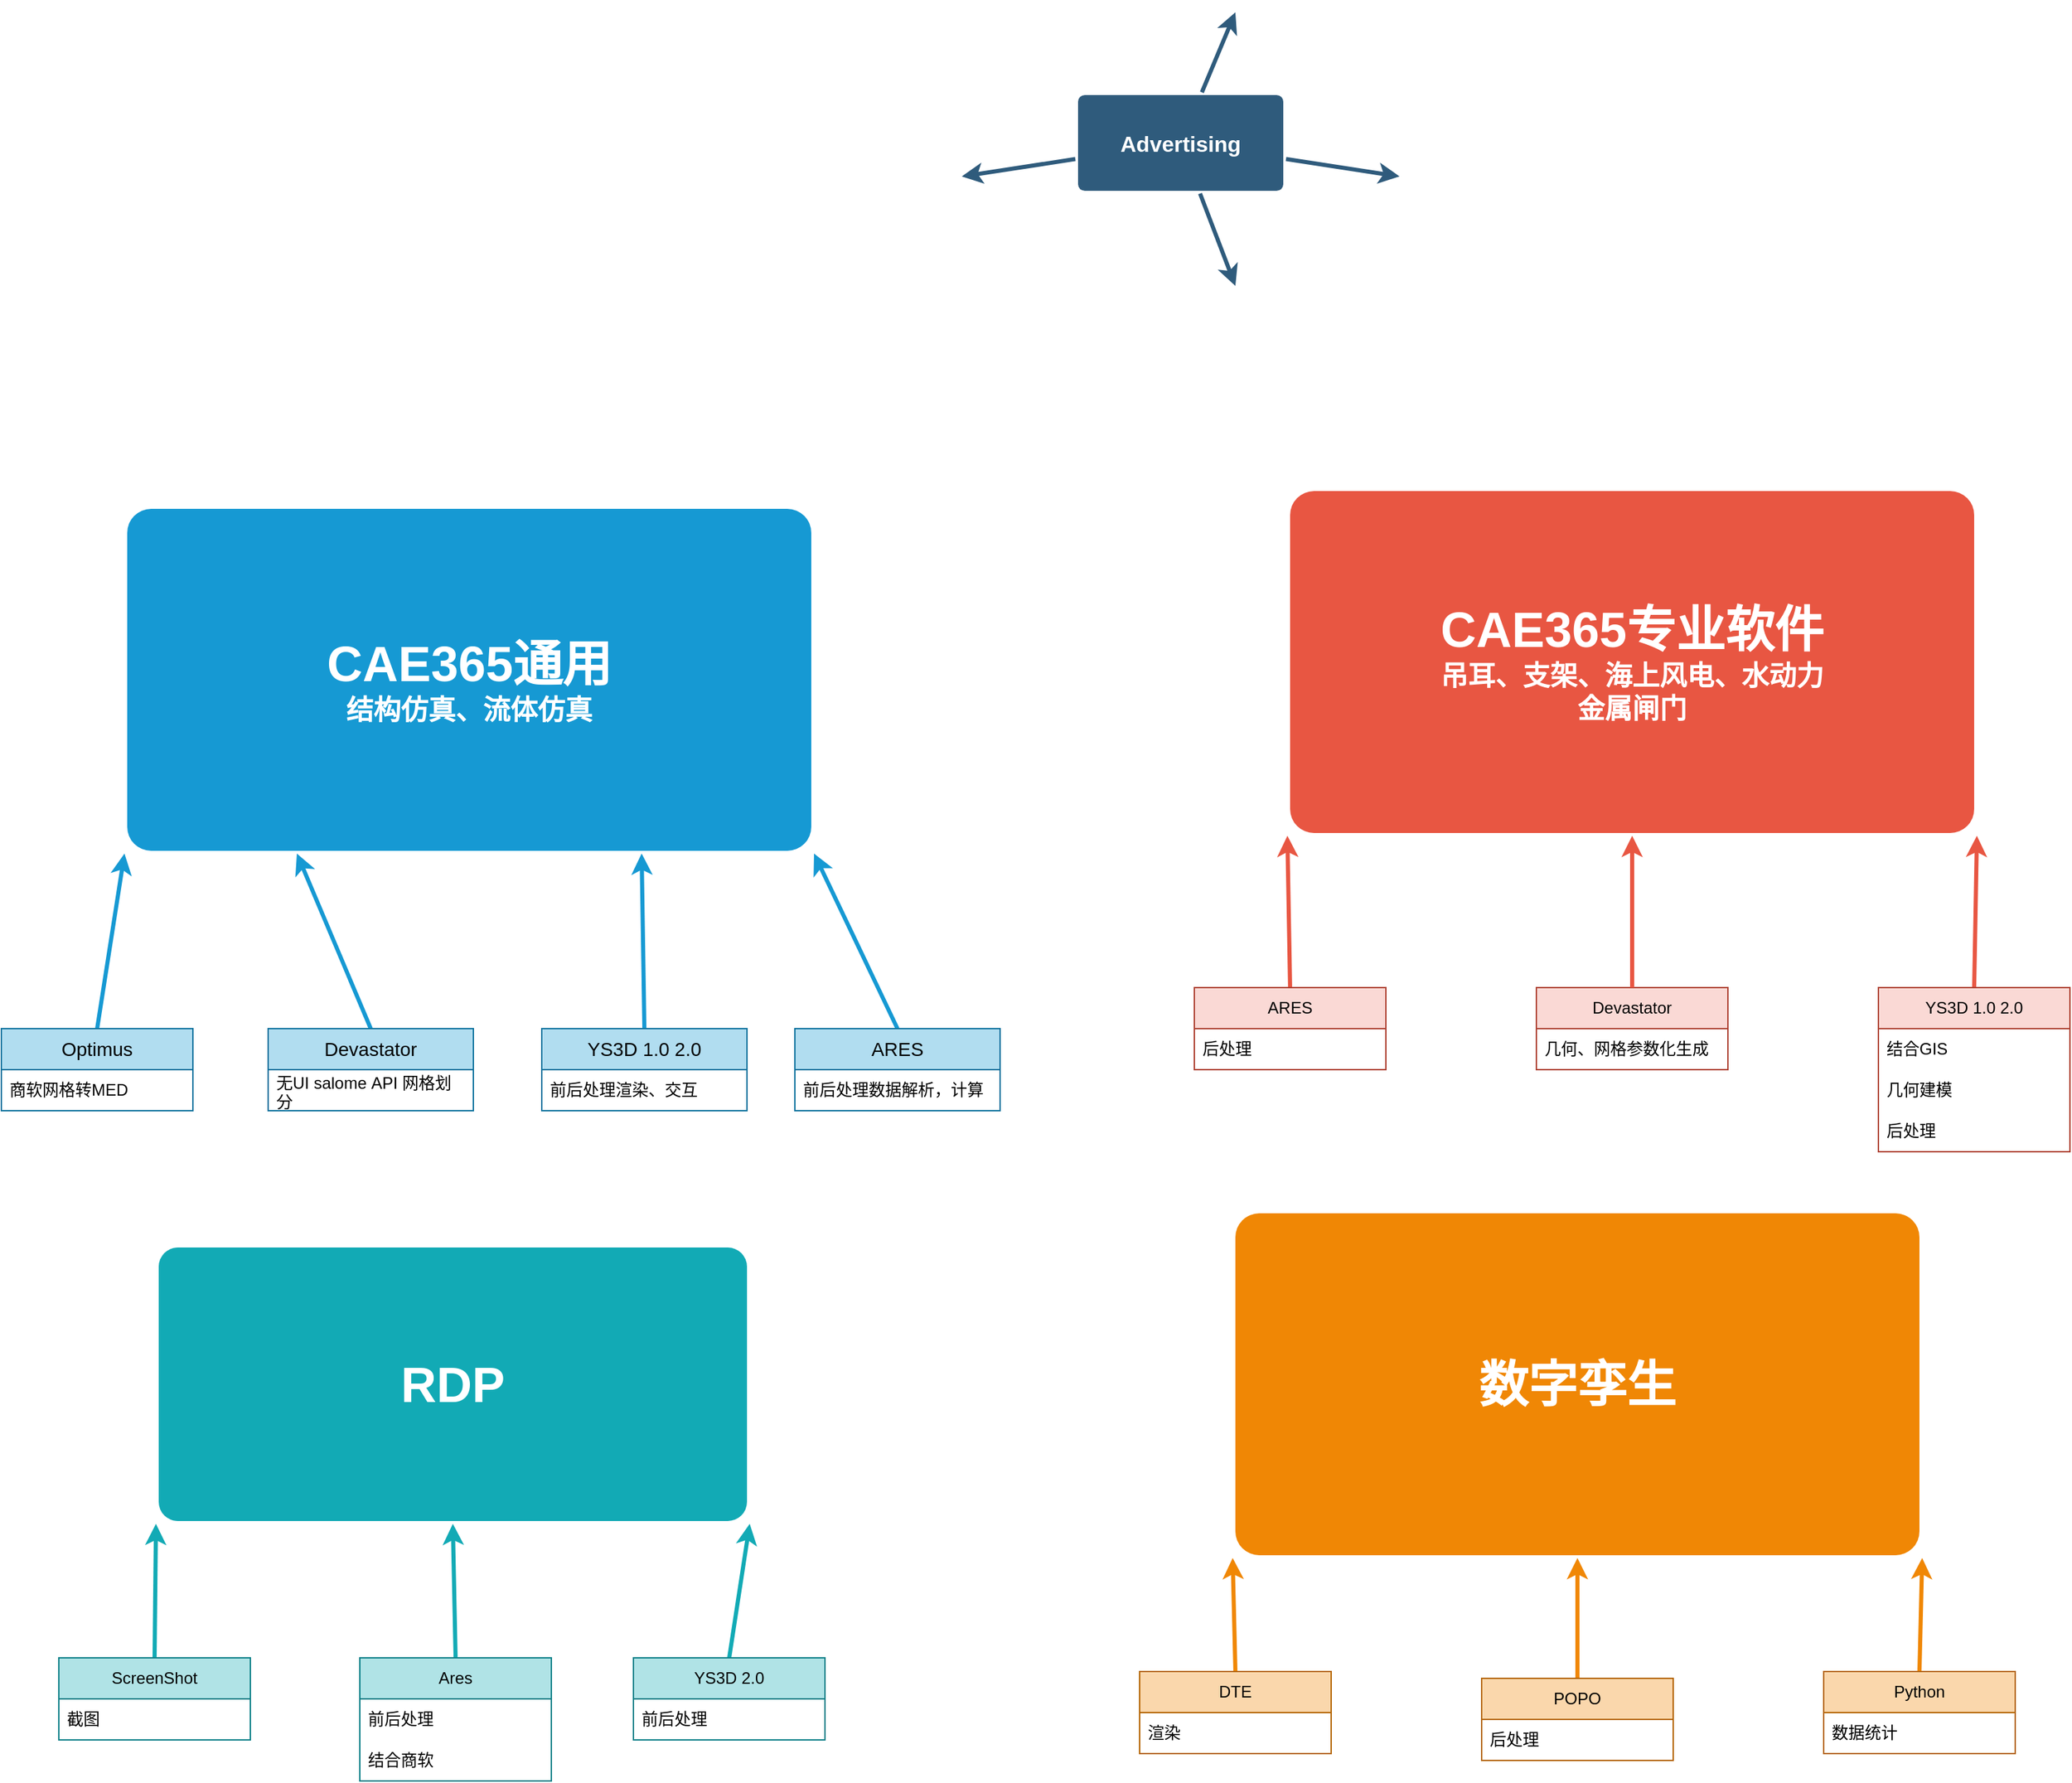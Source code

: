 <mxfile version="27.0.6">
  <diagram id="6a731a19-8d31-9384-78a2-239565b7b9f0" name="Page-1">
    <mxGraphModel dx="2541" dy="1160" grid="1" gridSize="10" guides="1" tooltips="1" connect="1" arrows="1" fold="1" page="1" pageScale="1" pageWidth="1169" pageHeight="827" background="none" math="0" shadow="0">
      <root>
        <mxCell id="0" />
        <mxCell id="1" parent="0" />
        <mxCell id="1745" value="" style="edgeStyle=none;rounded=0;jumpStyle=none;html=1;shadow=0;labelBackgroundColor=none;startArrow=none;startFill=0;endArrow=classic;endFill=1;jettySize=auto;orthogonalLoop=1;strokeColor=#2F5B7C;strokeWidth=3;fontFamily=Helvetica;fontSize=16;fontColor=#23445D;spacing=5;" parent="1" source="1749" edge="1">
          <mxGeometry relative="1" as="geometry">
            <mxPoint x="720" y="267" as="targetPoint" />
          </mxGeometry>
        </mxCell>
        <mxCell id="1746" value="" style="edgeStyle=none;rounded=0;jumpStyle=none;html=1;shadow=0;labelBackgroundColor=none;startArrow=none;startFill=0;endArrow=classic;endFill=1;jettySize=auto;orthogonalLoop=1;strokeColor=#2F5B7C;strokeWidth=3;fontFamily=Helvetica;fontSize=16;fontColor=#23445D;spacing=5;" parent="1" source="1749" edge="1">
          <mxGeometry relative="1" as="geometry">
            <mxPoint x="840" y="387" as="targetPoint" />
          </mxGeometry>
        </mxCell>
        <mxCell id="1747" value="" style="edgeStyle=none;rounded=0;jumpStyle=none;html=1;shadow=0;labelBackgroundColor=none;startArrow=none;startFill=0;endArrow=classic;endFill=1;jettySize=auto;orthogonalLoop=1;strokeColor=#2F5B7C;strokeWidth=3;fontFamily=Helvetica;fontSize=16;fontColor=#23445D;spacing=5;" parent="1" source="1749" edge="1">
          <mxGeometry relative="1" as="geometry">
            <mxPoint x="720" y="467" as="targetPoint" />
          </mxGeometry>
        </mxCell>
        <mxCell id="1748" value="" style="edgeStyle=none;rounded=0;jumpStyle=none;html=1;shadow=0;labelBackgroundColor=none;startArrow=none;startFill=0;endArrow=classic;endFill=1;jettySize=auto;orthogonalLoop=1;strokeColor=#2F5B7C;strokeWidth=3;fontFamily=Helvetica;fontSize=16;fontColor=#23445D;spacing=5;" parent="1" source="1749" edge="1">
          <mxGeometry relative="1" as="geometry">
            <mxPoint x="520" y="387" as="targetPoint" />
          </mxGeometry>
        </mxCell>
        <mxCell id="1749" value="Advertising" style="rounded=1;whiteSpace=wrap;html=1;shadow=0;labelBackgroundColor=none;strokeColor=none;strokeWidth=3;fillColor=#2F5B7C;fontFamily=Helvetica;fontSize=16;fontColor=#FFFFFF;align=center;fontStyle=1;spacing=5;arcSize=7;perimeterSpacing=2;" parent="1" vertex="1">
          <mxGeometry x="605" y="327.5" width="150" height="70" as="geometry" />
        </mxCell>
        <mxCell id="1750" value="" style="edgeStyle=none;rounded=1;jumpStyle=none;html=1;shadow=0;labelBackgroundColor=none;startArrow=none;startFill=0;jettySize=auto;orthogonalLoop=1;strokeColor=#E85642;strokeWidth=3;fontFamily=Helvetica;fontSize=14;fontColor=#FFFFFF;spacing=5;fontStyle=1;fillColor=#b0e3e6;entryX=0;entryY=1;entryDx=0;entryDy=0;exitX=0.5;exitY=0.025;exitDx=0;exitDy=0;exitPerimeter=0;" parent="1" source="hU8TNFoHVjc1xS8ysNcD-1803" target="1753" edge="1">
          <mxGeometry relative="1" as="geometry">
            <mxPoint x="745.0" y="946.0" as="sourcePoint" />
          </mxGeometry>
        </mxCell>
        <mxCell id="1753" value="&lt;font style=&quot;font-size: 36px;&quot;&gt;CAE365专业软件&lt;/font&gt;&lt;div&gt;&lt;font style=&quot;font-size: 20px;&quot;&gt;吊耳、支架、海上风电、水动力&lt;/font&gt;&lt;/div&gt;&lt;div&gt;&lt;font style=&quot;font-size: 20px;&quot;&gt;金属闸门&lt;/font&gt;&lt;/div&gt;" style="rounded=1;whiteSpace=wrap;html=1;shadow=0;labelBackgroundColor=none;strokeColor=none;strokeWidth=3;fillColor=#e85642;fontFamily=Helvetica;fontSize=14;fontColor=#FFFFFF;align=center;spacing=5;fontStyle=1;arcSize=7;perimeterSpacing=2;" parent="1" vertex="1">
          <mxGeometry x="760" y="617" width="500" height="250" as="geometry" />
        </mxCell>
        <mxCell id="1757" value="" style="edgeStyle=none;rounded=0;jumpStyle=none;html=1;shadow=0;labelBackgroundColor=none;startArrow=none;startFill=0;endArrow=classic;endFill=1;jettySize=auto;orthogonalLoop=1;strokeColor=#1699D3;strokeWidth=3;fontFamily=Helvetica;fontSize=14;fontColor=#FFFFFF;spacing=5;exitX=0.5;exitY=0;exitDx=0;exitDy=0;entryX=0;entryY=1;entryDx=0;entryDy=0;" parent="1" source="hU8TNFoHVjc1xS8ysNcD-1781" target="1760" edge="1">
          <mxGeometry relative="1" as="geometry">
            <mxPoint x="480" y="900" as="targetPoint" />
            <mxPoint x="2.0" y="1008" as="sourcePoint" />
          </mxGeometry>
        </mxCell>
        <mxCell id="1758" value="" style="edgeStyle=none;rounded=0;jumpStyle=none;html=1;shadow=0;labelBackgroundColor=none;startArrow=none;startFill=0;endArrow=classic;endFill=1;jettySize=auto;orthogonalLoop=1;strokeColor=#1699D3;strokeWidth=3;fontFamily=Helvetica;fontSize=14;fontColor=#FFFFFF;spacing=5;entryX=0.25;entryY=1;entryDx=0;entryDy=0;exitX=0.5;exitY=0;exitDx=0;exitDy=0;" parent="1" source="hU8TNFoHVjc1xS8ysNcD-1785" target="1760" edge="1">
          <mxGeometry relative="1" as="geometry">
            <mxPoint x="125.0" y="1008" as="sourcePoint" />
            <mxPoint x="565" y="934" as="targetPoint" />
          </mxGeometry>
        </mxCell>
        <mxCell id="1759" value="" style="edgeStyle=none;rounded=0;jumpStyle=none;html=1;shadow=0;labelBackgroundColor=none;startArrow=none;startFill=0;endArrow=classic;endFill=1;jettySize=auto;orthogonalLoop=1;strokeColor=#1699D3;strokeWidth=3;fontFamily=Helvetica;fontSize=14;fontColor=#FFFFFF;spacing=5;entryX=1;entryY=1;entryDx=0;entryDy=0;exitX=0.5;exitY=0;exitDx=0;exitDy=0;" parent="1" source="hU8TNFoHVjc1xS8ysNcD-1799" target="1760" edge="1">
          <mxGeometry relative="1" as="geometry">
            <mxPoint x="520" y="980" as="sourcePoint" />
            <mxPoint x="730" y="870" as="targetPoint" />
          </mxGeometry>
        </mxCell>
        <mxCell id="1760" value="&lt;font style=&quot;font-size: 36px;&quot;&gt;CAE365通用&lt;/font&gt;&lt;div&gt;&lt;font style=&quot;font-size: 20px;&quot;&gt;结构仿真、流体仿真&lt;/font&gt;&lt;/div&gt;" style="rounded=1;whiteSpace=wrap;html=1;shadow=0;labelBackgroundColor=none;strokeColor=none;strokeWidth=3;fillColor=#1699d3;fontFamily=Helvetica;fontSize=14;fontColor=#FFFFFF;align=center;spacing=5;fontStyle=1;arcSize=7;perimeterSpacing=2;" parent="1" vertex="1">
          <mxGeometry x="-90" y="630" width="500" height="250" as="geometry" />
        </mxCell>
        <mxCell id="1764" value="&lt;font style=&quot;font-size: 36px;&quot;&gt;数字孪生&lt;/font&gt;" style="rounded=1;whiteSpace=wrap;html=1;shadow=0;labelBackgroundColor=none;strokeColor=none;strokeWidth=3;fillColor=#F08705;fontFamily=Helvetica;fontSize=14;fontColor=#FFFFFF;align=center;spacing=5;fontStyle=1;arcSize=7;perimeterSpacing=2;" parent="1" vertex="1">
          <mxGeometry x="720" y="1145" width="500" height="250" as="geometry" />
        </mxCell>
        <mxCell id="1766" value="" style="edgeStyle=none;rounded=0;jumpStyle=none;html=1;shadow=0;labelBackgroundColor=none;startArrow=none;startFill=0;endArrow=classic;endFill=1;jettySize=auto;orthogonalLoop=1;strokeColor=#F08705;strokeWidth=3;fontFamily=Helvetica;fontSize=14;fontColor=#FFFFFF;spacing=5;exitX=0.5;exitY=0;exitDx=0;exitDy=0;entryX=1;entryY=1;entryDx=0;entryDy=0;" parent="1" source="hU8TNFoHVjc1xS8ysNcD-1839" target="1764" edge="1">
          <mxGeometry relative="1" as="geometry">
            <mxPoint x="1108.889" y="1258" as="targetPoint" />
          </mxGeometry>
        </mxCell>
        <mxCell id="1768" value="" style="edgeStyle=none;rounded=0;jumpStyle=none;html=1;shadow=0;labelBackgroundColor=none;startArrow=none;startFill=0;endArrow=classic;endFill=1;jettySize=auto;orthogonalLoop=1;strokeColor=#F08705;strokeWidth=3;fontFamily=Helvetica;fontSize=14;fontColor=#FFFFFF;spacing=5;exitX=0.5;exitY=0;exitDx=0;exitDy=0;entryX=0.5;entryY=1;entryDx=0;entryDy=0;" parent="1" source="hU8TNFoHVjc1xS8ysNcD-1835" target="1764" edge="1">
          <mxGeometry relative="1" as="geometry">
            <mxPoint x="980" y="1198" as="targetPoint" />
          </mxGeometry>
        </mxCell>
        <mxCell id="1770" value="" style="edgeStyle=none;rounded=0;jumpStyle=none;html=1;shadow=0;labelBackgroundColor=none;startArrow=none;startFill=0;endArrow=classic;endFill=1;jettySize=auto;orthogonalLoop=1;strokeColor=#F08705;strokeWidth=3;fontFamily=Helvetica;fontSize=14;fontColor=#FFFFFF;spacing=5;exitX=0.5;exitY=0;exitDx=0;exitDy=0;entryX=0;entryY=1;entryDx=0;entryDy=0;" parent="1" source="hU8TNFoHVjc1xS8ysNcD-1831" target="1764" edge="1">
          <mxGeometry relative="1" as="geometry">
            <mxPoint x="910" y="1350" as="targetPoint" />
          </mxGeometry>
        </mxCell>
        <mxCell id="1771" value="&lt;font style=&quot;font-size: 36px;&quot;&gt;RDP&lt;/font&gt;" style="rounded=1;whiteSpace=wrap;html=1;shadow=0;labelBackgroundColor=none;strokeColor=none;strokeWidth=3;fillColor=#12aab5;fontFamily=Helvetica;fontSize=14;fontColor=#FFFFFF;align=center;spacing=5;fontStyle=1;arcSize=7;perimeterSpacing=2;" parent="1" vertex="1">
          <mxGeometry x="-67" y="1170" width="430" height="200" as="geometry" />
        </mxCell>
        <mxCell id="1773" value="" style="edgeStyle=none;rounded=1;jumpStyle=none;html=1;shadow=0;labelBackgroundColor=none;startArrow=none;startFill=0;jettySize=auto;orthogonalLoop=1;strokeColor=#12AAB5;strokeWidth=3;fontFamily=Helvetica;fontSize=14;fontColor=#FFFFFF;spacing=5;fontStyle=1;fillColor=#b0e3e6;entryX=0;entryY=1;entryDx=0;entryDy=0;exitX=0.5;exitY=0;exitDx=0;exitDy=0;" parent="1" source="hU8TNFoHVjc1xS8ysNcD-1819" target="1771" edge="1">
          <mxGeometry relative="1" as="geometry">
            <mxPoint x="50" y="1380" as="sourcePoint" />
            <mxPoint x="-112.106" y="1428" as="targetPoint" />
          </mxGeometry>
        </mxCell>
        <mxCell id="1777" value="" style="edgeStyle=none;rounded=1;jumpStyle=none;html=1;shadow=0;labelBackgroundColor=none;startArrow=none;startFill=0;jettySize=auto;orthogonalLoop=1;strokeColor=#12AAB5;strokeWidth=3;fontFamily=Helvetica;fontSize=14;fontColor=#FFFFFF;spacing=5;fontStyle=1;fillColor=#b0e3e6;entryX=0.5;entryY=1;entryDx=0;entryDy=0;exitX=0.5;exitY=0;exitDx=0;exitDy=0;" parent="1" source="hU8TNFoHVjc1xS8ysNcD-1823" target="1771" edge="1">
          <mxGeometry relative="1" as="geometry">
            <mxPoint x="180" y="1390" as="sourcePoint" />
            <mxPoint x="307.683" y="1398" as="targetPoint" />
          </mxGeometry>
        </mxCell>
        <mxCell id="1779" value="" style="edgeStyle=none;rounded=1;jumpStyle=none;html=1;shadow=0;labelBackgroundColor=none;startArrow=none;startFill=0;jettySize=auto;orthogonalLoop=1;strokeColor=#12AAB5;strokeWidth=3;fontFamily=Helvetica;fontSize=14;fontColor=#FFFFFF;spacing=5;fontStyle=1;fillColor=#b0e3e6;entryX=1;entryY=1;entryDx=0;entryDy=0;exitX=0.5;exitY=0;exitDx=0;exitDy=0;" parent="1" source="hU8TNFoHVjc1xS8ysNcD-1827" target="1771" edge="1">
          <mxGeometry relative="1" as="geometry">
            <mxPoint x="300" y="1370" as="sourcePoint" />
            <mxPoint x="474.93" y="1408" as="targetPoint" />
          </mxGeometry>
        </mxCell>
        <mxCell id="rSEE2Miv-pQjoeNsD3oL-1780" value="" style="edgeStyle=none;rounded=0;jumpStyle=none;html=1;shadow=0;labelBackgroundColor=none;startArrow=none;startFill=0;endArrow=classic;endFill=1;jettySize=auto;orthogonalLoop=1;strokeColor=#1699D3;strokeWidth=3;fontFamily=Helvetica;fontSize=14;fontColor=#FFFFFF;spacing=5;entryX=0.75;entryY=1;entryDx=0;entryDy=0;exitX=0.5;exitY=0;exitDx=0;exitDy=0;" parent="1" source="hU8TNFoHVjc1xS8ysNcD-1797" target="1760" edge="1">
          <mxGeometry relative="1" as="geometry">
            <mxPoint x="325" y="1008" as="sourcePoint" />
            <mxPoint x="445" y="812" as="targetPoint" />
          </mxGeometry>
        </mxCell>
        <mxCell id="hU8TNFoHVjc1xS8ysNcD-1781" value="&lt;span style=&quot;font-size: 14px;&quot;&gt;&lt;font style=&quot;color: rgb(0, 0, 0);&quot;&gt;Optimus&lt;/font&gt;&lt;/span&gt;" style="swimlane;fontStyle=0;childLayout=stackLayout;horizontal=1;startSize=30;horizontalStack=0;resizeParent=1;resizeParentMax=0;resizeLast=0;collapsible=1;marginBottom=0;whiteSpace=wrap;html=1;fillColor=#b1ddf0;strokeColor=#10739e;" vertex="1" parent="1">
          <mxGeometry x="-182" y="1010" width="140" height="60" as="geometry">
            <mxRectangle x="-145" y="1100" width="60" height="30" as="alternateBounds" />
          </mxGeometry>
        </mxCell>
        <mxCell id="hU8TNFoHVjc1xS8ysNcD-1782" value="商软网格转MED" style="text;align=left;verticalAlign=middle;spacingLeft=4;spacingRight=4;overflow=hidden;points=[[0,0.5],[1,0.5]];portConstraint=eastwest;rotatable=0;whiteSpace=wrap;html=1;" vertex="1" parent="hU8TNFoHVjc1xS8ysNcD-1781">
          <mxGeometry y="30" width="140" height="30" as="geometry" />
        </mxCell>
        <mxCell id="hU8TNFoHVjc1xS8ysNcD-1785" value="&lt;span style=&quot;font-size: 14px;&quot;&gt;Devastator&lt;/span&gt;" style="swimlane;fontStyle=0;childLayout=stackLayout;horizontal=1;startSize=30;horizontalStack=0;resizeParent=1;resizeParentMax=0;resizeLast=0;collapsible=1;marginBottom=0;whiteSpace=wrap;html=1;fillColor=#b1ddf0;strokeColor=#10739e;movable=1;resizable=1;rotatable=1;deletable=1;editable=1;locked=0;connectable=1;" vertex="1" parent="1">
          <mxGeometry x="13" y="1010" width="150" height="60" as="geometry">
            <mxRectangle x="-145" y="1100" width="60" height="30" as="alternateBounds" />
          </mxGeometry>
        </mxCell>
        <mxCell id="hU8TNFoHVjc1xS8ysNcD-1786" value="无UI&amp;nbsp;salome&amp;nbsp;API&amp;nbsp;网格划分" style="text;align=left;verticalAlign=middle;spacingLeft=4;spacingRight=4;overflow=hidden;points=[[0,0.5],[1,0.5]];portConstraint=eastwest;rotatable=1;whiteSpace=wrap;html=1;movable=1;resizable=1;deletable=1;editable=1;locked=0;connectable=1;" vertex="1" parent="hU8TNFoHVjc1xS8ysNcD-1785">
          <mxGeometry y="30" width="150" height="30" as="geometry" />
        </mxCell>
        <mxCell id="hU8TNFoHVjc1xS8ysNcD-1797" value="&lt;span style=&quot;font-size: 14px;&quot;&gt;YS3D 1.0 2.0&lt;/span&gt;" style="swimlane;fontStyle=0;childLayout=stackLayout;horizontal=1;startSize=30;horizontalStack=0;resizeParent=1;resizeParentMax=0;resizeLast=0;collapsible=1;marginBottom=0;whiteSpace=wrap;html=1;fillColor=#b1ddf0;strokeColor=#10739e;movable=1;resizable=1;rotatable=1;deletable=1;editable=1;locked=0;connectable=1;" vertex="1" parent="1">
          <mxGeometry x="213" y="1010" width="150" height="60" as="geometry">
            <mxRectangle x="-145" y="1100" width="60" height="30" as="alternateBounds" />
          </mxGeometry>
        </mxCell>
        <mxCell id="hU8TNFoHVjc1xS8ysNcD-1798" value="前后处理渲染、交互" style="text;align=left;verticalAlign=middle;spacingLeft=4;spacingRight=4;overflow=hidden;points=[[0,0.5],[1,0.5]];portConstraint=eastwest;rotatable=1;whiteSpace=wrap;html=1;movable=1;resizable=1;deletable=1;editable=1;locked=0;connectable=1;" vertex="1" parent="hU8TNFoHVjc1xS8ysNcD-1797">
          <mxGeometry y="30" width="150" height="30" as="geometry" />
        </mxCell>
        <mxCell id="hU8TNFoHVjc1xS8ysNcD-1799" value="&lt;span style=&quot;font-size: 14px;&quot;&gt;ARES&lt;/span&gt;" style="swimlane;fontStyle=0;childLayout=stackLayout;horizontal=1;startSize=30;horizontalStack=0;resizeParent=1;resizeParentMax=0;resizeLast=0;collapsible=1;marginBottom=0;whiteSpace=wrap;html=1;fillColor=#b1ddf0;strokeColor=#10739e;movable=1;resizable=1;rotatable=1;deletable=1;editable=1;locked=0;connectable=1;" vertex="1" parent="1">
          <mxGeometry x="398" y="1010" width="150" height="60" as="geometry">
            <mxRectangle x="-145" y="1100" width="60" height="30" as="alternateBounds" />
          </mxGeometry>
        </mxCell>
        <mxCell id="hU8TNFoHVjc1xS8ysNcD-1800" value="前后处理数据解析，计算" style="text;align=left;verticalAlign=middle;spacingLeft=4;spacingRight=4;overflow=hidden;points=[[0,0.5],[1,0.5]];portConstraint=eastwest;rotatable=1;whiteSpace=wrap;html=1;movable=1;resizable=1;deletable=1;editable=1;locked=0;connectable=1;" vertex="1" parent="hU8TNFoHVjc1xS8ysNcD-1799">
          <mxGeometry y="30" width="150" height="30" as="geometry" />
        </mxCell>
        <mxCell id="hU8TNFoHVjc1xS8ysNcD-1803" value="ARES" style="swimlane;fontStyle=0;childLayout=stackLayout;horizontal=1;startSize=30;horizontalStack=0;resizeParent=1;resizeParentMax=0;resizeLast=0;collapsible=1;marginBottom=0;whiteSpace=wrap;html=1;strokeColor=#ae4132;align=center;verticalAlign=middle;fontFamily=Helvetica;fontSize=12;resizable=1;fillColor=#fad9d5;" vertex="1" parent="1">
          <mxGeometry x="690" y="980" width="140" height="60" as="geometry" />
        </mxCell>
        <mxCell id="hU8TNFoHVjc1xS8ysNcD-1804" value="后处理" style="text;strokeColor=none;fillColor=none;align=left;verticalAlign=middle;spacingLeft=4;spacingRight=4;overflow=hidden;points=[[0,0.5],[1,0.5]];portConstraint=eastwest;rotatable=0;whiteSpace=wrap;html=1;fontFamily=Helvetica;fontSize=12;fontColor=default;fontStyle=0;resizable=1;horizontal=1;" vertex="1" parent="hU8TNFoHVjc1xS8ysNcD-1803">
          <mxGeometry y="30" width="140" height="30" as="geometry" />
        </mxCell>
        <mxCell id="hU8TNFoHVjc1xS8ysNcD-1809" value="Devastator" style="swimlane;fontStyle=0;childLayout=stackLayout;horizontal=1;startSize=30;horizontalStack=0;resizeParent=1;resizeParentMax=0;resizeLast=0;collapsible=1;marginBottom=0;whiteSpace=wrap;html=1;strokeColor=#ae4132;align=center;verticalAlign=middle;fontFamily=Helvetica;fontSize=12;resizable=1;fillColor=#fad9d5;" vertex="1" parent="1">
          <mxGeometry x="940" y="980" width="140" height="60" as="geometry" />
        </mxCell>
        <mxCell id="hU8TNFoHVjc1xS8ysNcD-1810" value="几何、网格参数化生成" style="text;strokeColor=none;fillColor=none;align=left;verticalAlign=middle;spacingLeft=4;spacingRight=4;overflow=hidden;points=[[0,0.5],[1,0.5]];portConstraint=eastwest;rotatable=0;whiteSpace=wrap;html=1;fontFamily=Helvetica;fontSize=12;fontColor=default;fontStyle=0;resizable=1;horizontal=1;" vertex="1" parent="hU8TNFoHVjc1xS8ysNcD-1809">
          <mxGeometry y="30" width="140" height="30" as="geometry" />
        </mxCell>
        <mxCell id="hU8TNFoHVjc1xS8ysNcD-1817" value="" style="edgeStyle=none;rounded=1;jumpStyle=none;html=1;shadow=0;labelBackgroundColor=none;startArrow=none;startFill=0;jettySize=auto;orthogonalLoop=1;strokeColor=#E85642;strokeWidth=3;fontFamily=Helvetica;fontSize=14;fontColor=#FFFFFF;spacing=5;fontStyle=1;fillColor=#b0e3e6;entryX=0.5;entryY=1;entryDx=0;entryDy=0;exitX=0.5;exitY=0;exitDx=0;exitDy=0;" edge="1" parent="1" source="hU8TNFoHVjc1xS8ysNcD-1809" target="1753">
          <mxGeometry relative="1" as="geometry">
            <mxPoint x="750" y="988" as="sourcePoint" />
            <mxPoint x="768" y="870" as="targetPoint" />
          </mxGeometry>
        </mxCell>
        <mxCell id="hU8TNFoHVjc1xS8ysNcD-1818" value="" style="edgeStyle=none;rounded=1;jumpStyle=none;html=1;shadow=0;labelBackgroundColor=none;startArrow=none;startFill=0;jettySize=auto;orthogonalLoop=1;strokeColor=#E85642;strokeWidth=3;fontFamily=Helvetica;fontSize=14;fontColor=#FFFFFF;spacing=5;fontStyle=1;fillColor=#b0e3e6;entryX=1;entryY=1;entryDx=0;entryDy=0;exitX=0.5;exitY=0;exitDx=0;exitDy=0;" edge="1" parent="1" source="hU8TNFoHVjc1xS8ysNcD-1844" target="1753">
          <mxGeometry relative="1" as="geometry">
            <mxPoint x="1220" y="967" as="sourcePoint" />
            <mxPoint x="1060" y="880" as="targetPoint" />
          </mxGeometry>
        </mxCell>
        <mxCell id="hU8TNFoHVjc1xS8ysNcD-1819" value="ScreenShot" style="swimlane;fontStyle=0;childLayout=stackLayout;horizontal=1;startSize=30;horizontalStack=0;resizeParent=1;resizeParentMax=0;resizeLast=0;collapsible=1;marginBottom=0;whiteSpace=wrap;html=1;strokeColor=#0e8088;align=center;verticalAlign=middle;fontFamily=Helvetica;fontSize=12;resizable=1;fillColor=#b0e3e6;" vertex="1" parent="1">
          <mxGeometry x="-140" y="1470" width="140" height="60" as="geometry" />
        </mxCell>
        <mxCell id="hU8TNFoHVjc1xS8ysNcD-1820" value="截图" style="text;strokeColor=none;fillColor=none;align=left;verticalAlign=middle;spacingLeft=4;spacingRight=4;overflow=hidden;points=[[0,0.5],[1,0.5]];portConstraint=eastwest;rotatable=0;whiteSpace=wrap;html=1;fontFamily=Helvetica;fontSize=12;fontColor=default;fontStyle=0;resizable=1;horizontal=1;" vertex="1" parent="hU8TNFoHVjc1xS8ysNcD-1819">
          <mxGeometry y="30" width="140" height="30" as="geometry" />
        </mxCell>
        <mxCell id="hU8TNFoHVjc1xS8ysNcD-1823" value="Ares" style="swimlane;fontStyle=0;childLayout=stackLayout;horizontal=1;startSize=30;horizontalStack=0;resizeParent=1;resizeParentMax=0;resizeLast=0;collapsible=1;marginBottom=0;whiteSpace=wrap;html=1;strokeColor=#0e8088;align=center;verticalAlign=middle;fontFamily=Helvetica;fontSize=12;resizable=1;fillColor=#b0e3e6;" vertex="1" parent="1">
          <mxGeometry x="80" y="1470" width="140" height="90" as="geometry" />
        </mxCell>
        <mxCell id="hU8TNFoHVjc1xS8ysNcD-1824" value="前后处理" style="text;strokeColor=none;fillColor=none;align=left;verticalAlign=middle;spacingLeft=4;spacingRight=4;overflow=hidden;points=[[0,0.5],[1,0.5]];portConstraint=eastwest;rotatable=0;whiteSpace=wrap;html=1;fontFamily=Helvetica;fontSize=12;fontColor=default;fontStyle=0;resizable=1;horizontal=1;" vertex="1" parent="hU8TNFoHVjc1xS8ysNcD-1823">
          <mxGeometry y="30" width="140" height="30" as="geometry" />
        </mxCell>
        <mxCell id="hU8TNFoHVjc1xS8ysNcD-1825" value="结合商软" style="text;strokeColor=none;fillColor=none;align=left;verticalAlign=middle;spacingLeft=4;spacingRight=4;overflow=hidden;points=[[0,0.5],[1,0.5]];portConstraint=eastwest;rotatable=0;whiteSpace=wrap;html=1;fontFamily=Helvetica;fontSize=12;fontColor=default;fontStyle=0;resizable=1;horizontal=1;" vertex="1" parent="hU8TNFoHVjc1xS8ysNcD-1823">
          <mxGeometry y="60" width="140" height="30" as="geometry" />
        </mxCell>
        <mxCell id="hU8TNFoHVjc1xS8ysNcD-1827" value="YS3D 2.0" style="swimlane;fontStyle=0;childLayout=stackLayout;horizontal=1;startSize=30;horizontalStack=0;resizeParent=1;resizeParentMax=0;resizeLast=0;collapsible=1;marginBottom=0;whiteSpace=wrap;html=1;strokeColor=#0e8088;align=center;verticalAlign=middle;fontFamily=Helvetica;fontSize=12;resizable=1;fillColor=#b0e3e6;" vertex="1" parent="1">
          <mxGeometry x="280" y="1470" width="140" height="60" as="geometry" />
        </mxCell>
        <mxCell id="hU8TNFoHVjc1xS8ysNcD-1828" value="前后处理" style="text;strokeColor=none;fillColor=none;align=left;verticalAlign=middle;spacingLeft=4;spacingRight=4;overflow=hidden;points=[[0,0.5],[1,0.5]];portConstraint=eastwest;rotatable=0;whiteSpace=wrap;html=1;fontFamily=Helvetica;fontSize=12;fontColor=default;fontStyle=0;resizable=1;horizontal=1;" vertex="1" parent="hU8TNFoHVjc1xS8ysNcD-1827">
          <mxGeometry y="30" width="140" height="30" as="geometry" />
        </mxCell>
        <mxCell id="hU8TNFoHVjc1xS8ysNcD-1831" value="DTE" style="swimlane;fontStyle=0;childLayout=stackLayout;horizontal=1;startSize=30;horizontalStack=0;resizeParent=1;resizeParentMax=0;resizeLast=0;collapsible=1;marginBottom=0;whiteSpace=wrap;html=1;strokeColor=#b46504;align=center;verticalAlign=middle;fontFamily=Helvetica;fontSize=12;resizable=1;fillColor=#fad7ac;" vertex="1" parent="1">
          <mxGeometry x="650" y="1480" width="140" height="60" as="geometry" />
        </mxCell>
        <mxCell id="hU8TNFoHVjc1xS8ysNcD-1832" value="渲染" style="text;strokeColor=none;fillColor=none;align=left;verticalAlign=middle;spacingLeft=4;spacingRight=4;overflow=hidden;points=[[0,0.5],[1,0.5]];portConstraint=eastwest;rotatable=0;whiteSpace=wrap;html=1;fontFamily=Helvetica;fontSize=12;fontColor=default;fontStyle=0;resizable=1;horizontal=1;" vertex="1" parent="hU8TNFoHVjc1xS8ysNcD-1831">
          <mxGeometry y="30" width="140" height="30" as="geometry" />
        </mxCell>
        <mxCell id="hU8TNFoHVjc1xS8ysNcD-1835" value="POPO" style="swimlane;fontStyle=0;childLayout=stackLayout;horizontal=1;startSize=30;horizontalStack=0;resizeParent=1;resizeParentMax=0;resizeLast=0;collapsible=1;marginBottom=0;whiteSpace=wrap;html=1;strokeColor=#b46504;align=center;verticalAlign=middle;fontFamily=Helvetica;fontSize=12;resizable=1;fillColor=#fad7ac;" vertex="1" parent="1">
          <mxGeometry x="900" y="1485" width="140" height="60" as="geometry" />
        </mxCell>
        <mxCell id="hU8TNFoHVjc1xS8ysNcD-1836" value="后处理" style="text;strokeColor=none;fillColor=none;align=left;verticalAlign=middle;spacingLeft=4;spacingRight=4;overflow=hidden;points=[[0,0.5],[1,0.5]];portConstraint=eastwest;rotatable=0;whiteSpace=wrap;html=1;fontFamily=Helvetica;fontSize=12;fontColor=default;fontStyle=0;resizable=1;horizontal=1;" vertex="1" parent="hU8TNFoHVjc1xS8ysNcD-1835">
          <mxGeometry y="30" width="140" height="30" as="geometry" />
        </mxCell>
        <mxCell id="hU8TNFoHVjc1xS8ysNcD-1839" value="Python" style="swimlane;fontStyle=0;childLayout=stackLayout;horizontal=1;startSize=30;horizontalStack=0;resizeParent=1;resizeParentMax=0;resizeLast=0;collapsible=1;marginBottom=0;whiteSpace=wrap;html=1;strokeColor=#b46504;align=center;verticalAlign=middle;fontFamily=Helvetica;fontSize=12;resizable=1;fillColor=#fad7ac;" vertex="1" parent="1">
          <mxGeometry x="1150" y="1480" width="140" height="60" as="geometry" />
        </mxCell>
        <mxCell id="hU8TNFoHVjc1xS8ysNcD-1840" value="数据统计" style="text;strokeColor=none;fillColor=none;align=left;verticalAlign=middle;spacingLeft=4;spacingRight=4;overflow=hidden;points=[[0,0.5],[1,0.5]];portConstraint=eastwest;rotatable=0;whiteSpace=wrap;html=1;fontFamily=Helvetica;fontSize=12;fontColor=default;fontStyle=0;resizable=1;horizontal=1;" vertex="1" parent="hU8TNFoHVjc1xS8ysNcD-1839">
          <mxGeometry y="30" width="140" height="30" as="geometry" />
        </mxCell>
        <mxCell id="hU8TNFoHVjc1xS8ysNcD-1844" value="YS3D 1.0 2.0" style="swimlane;fontStyle=0;childLayout=stackLayout;horizontal=1;startSize=30;horizontalStack=0;resizeParent=1;resizeParentMax=0;resizeLast=0;collapsible=1;marginBottom=0;whiteSpace=wrap;html=1;strokeColor=#ae4132;align=center;verticalAlign=middle;fontFamily=Helvetica;fontSize=12;resizable=1;fillColor=#fad9d5;" vertex="1" parent="1">
          <mxGeometry x="1190" y="980" width="140" height="120" as="geometry" />
        </mxCell>
        <mxCell id="hU8TNFoHVjc1xS8ysNcD-1845" value="结合GIS" style="text;strokeColor=none;fillColor=none;align=left;verticalAlign=middle;spacingLeft=4;spacingRight=4;overflow=hidden;points=[[0,0.5],[1,0.5]];portConstraint=eastwest;rotatable=0;whiteSpace=wrap;html=1;fontFamily=Helvetica;fontSize=12;fontColor=default;fontStyle=0;resizable=1;horizontal=1;" vertex="1" parent="hU8TNFoHVjc1xS8ysNcD-1844">
          <mxGeometry y="30" width="140" height="30" as="geometry" />
        </mxCell>
        <mxCell id="hU8TNFoHVjc1xS8ysNcD-1846" value="几何建模" style="text;strokeColor=none;fillColor=none;align=left;verticalAlign=middle;spacingLeft=4;spacingRight=4;overflow=hidden;points=[[0,0.5],[1,0.5]];portConstraint=eastwest;rotatable=0;whiteSpace=wrap;html=1;fontFamily=Helvetica;fontSize=12;fontColor=default;fontStyle=0;resizable=1;horizontal=1;" vertex="1" parent="hU8TNFoHVjc1xS8ysNcD-1844">
          <mxGeometry y="60" width="140" height="30" as="geometry" />
        </mxCell>
        <mxCell id="hU8TNFoHVjc1xS8ysNcD-1847" value="后处理" style="text;strokeColor=none;fillColor=none;align=left;verticalAlign=middle;spacingLeft=4;spacingRight=4;overflow=hidden;points=[[0,0.5],[1,0.5]];portConstraint=eastwest;rotatable=0;whiteSpace=wrap;html=1;fontFamily=Helvetica;fontSize=12;fontColor=default;fontStyle=0;resizable=1;horizontal=1;" vertex="1" parent="hU8TNFoHVjc1xS8ysNcD-1844">
          <mxGeometry y="90" width="140" height="30" as="geometry" />
        </mxCell>
      </root>
    </mxGraphModel>
  </diagram>
</mxfile>
